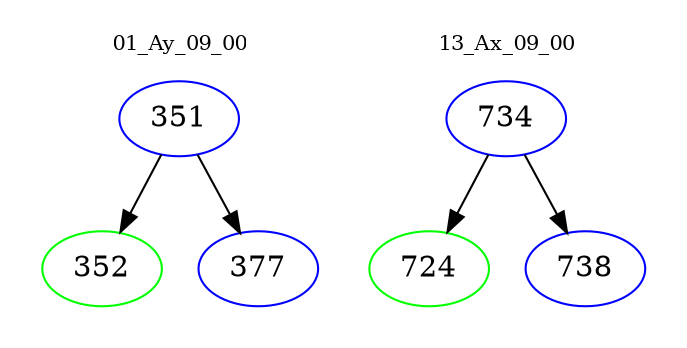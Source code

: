 digraph{
subgraph cluster_0 {
color = white
label = "01_Ay_09_00";
fontsize=10;
T0_351 [label="351", color="blue"]
T0_351 -> T0_352 [color="black"]
T0_352 [label="352", color="green"]
T0_351 -> T0_377 [color="black"]
T0_377 [label="377", color="blue"]
}
subgraph cluster_1 {
color = white
label = "13_Ax_09_00";
fontsize=10;
T1_734 [label="734", color="blue"]
T1_734 -> T1_724 [color="black"]
T1_724 [label="724", color="green"]
T1_734 -> T1_738 [color="black"]
T1_738 [label="738", color="blue"]
}
}
